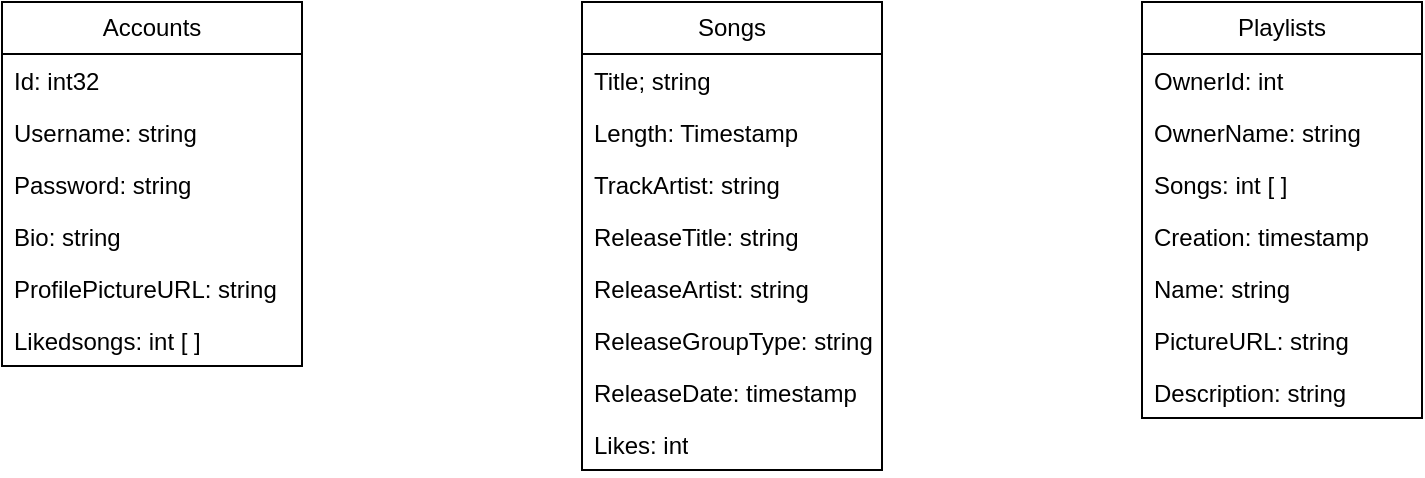 <mxfile version="21.7.2" type="device">
  <diagram name="Page-1" id="iwbGI_JeUyxvdNZRLU1a">
    <mxGraphModel dx="1434" dy="789" grid="1" gridSize="10" guides="1" tooltips="1" connect="1" arrows="1" fold="1" page="1" pageScale="1" pageWidth="850" pageHeight="1100" math="0" shadow="0">
      <root>
        <mxCell id="0" />
        <mxCell id="1" parent="0" />
        <mxCell id="6Nq-nDw3pPwYsm9VeXMF-14" value="Accounts" style="swimlane;fontStyle=0;childLayout=stackLayout;horizontal=1;startSize=26;fillColor=none;horizontalStack=0;resizeParent=1;resizeParentMax=0;resizeLast=0;collapsible=1;marginBottom=0;whiteSpace=wrap;html=1;" vertex="1" parent="1">
          <mxGeometry x="40" y="40" width="150" height="182" as="geometry" />
        </mxCell>
        <mxCell id="6Nq-nDw3pPwYsm9VeXMF-15" value="Id: int32" style="text;strokeColor=none;fillColor=none;align=left;verticalAlign=top;spacingLeft=4;spacingRight=4;overflow=hidden;rotatable=0;points=[[0,0.5],[1,0.5]];portConstraint=eastwest;whiteSpace=wrap;html=1;" vertex="1" parent="6Nq-nDw3pPwYsm9VeXMF-14">
          <mxGeometry y="26" width="150" height="26" as="geometry" />
        </mxCell>
        <mxCell id="6Nq-nDw3pPwYsm9VeXMF-16" value="Username: string" style="text;strokeColor=none;fillColor=none;align=left;verticalAlign=top;spacingLeft=4;spacingRight=4;overflow=hidden;rotatable=0;points=[[0,0.5],[1,0.5]];portConstraint=eastwest;whiteSpace=wrap;html=1;" vertex="1" parent="6Nq-nDw3pPwYsm9VeXMF-14">
          <mxGeometry y="52" width="150" height="26" as="geometry" />
        </mxCell>
        <mxCell id="6Nq-nDw3pPwYsm9VeXMF-17" value="Password: string" style="text;strokeColor=none;fillColor=none;align=left;verticalAlign=top;spacingLeft=4;spacingRight=4;overflow=hidden;rotatable=0;points=[[0,0.5],[1,0.5]];portConstraint=eastwest;whiteSpace=wrap;html=1;" vertex="1" parent="6Nq-nDw3pPwYsm9VeXMF-14">
          <mxGeometry y="78" width="150" height="26" as="geometry" />
        </mxCell>
        <mxCell id="6Nq-nDw3pPwYsm9VeXMF-26" value="Bio: string" style="text;strokeColor=none;fillColor=none;align=left;verticalAlign=top;spacingLeft=4;spacingRight=4;overflow=hidden;rotatable=0;points=[[0,0.5],[1,0.5]];portConstraint=eastwest;whiteSpace=wrap;html=1;" vertex="1" parent="6Nq-nDw3pPwYsm9VeXMF-14">
          <mxGeometry y="104" width="150" height="26" as="geometry" />
        </mxCell>
        <mxCell id="6Nq-nDw3pPwYsm9VeXMF-27" value="ProfilePictureURL: string" style="text;strokeColor=none;fillColor=none;align=left;verticalAlign=top;spacingLeft=4;spacingRight=4;overflow=hidden;rotatable=0;points=[[0,0.5],[1,0.5]];portConstraint=eastwest;whiteSpace=wrap;html=1;" vertex="1" parent="6Nq-nDw3pPwYsm9VeXMF-14">
          <mxGeometry y="130" width="150" height="26" as="geometry" />
        </mxCell>
        <mxCell id="6Nq-nDw3pPwYsm9VeXMF-28" value="Likedsongs: int [ ]" style="text;strokeColor=none;fillColor=none;align=left;verticalAlign=top;spacingLeft=4;spacingRight=4;overflow=hidden;rotatable=0;points=[[0,0.5],[1,0.5]];portConstraint=eastwest;whiteSpace=wrap;html=1;" vertex="1" parent="6Nq-nDw3pPwYsm9VeXMF-14">
          <mxGeometry y="156" width="150" height="26" as="geometry" />
        </mxCell>
        <mxCell id="6Nq-nDw3pPwYsm9VeXMF-18" value="Songs" style="swimlane;fontStyle=0;childLayout=stackLayout;horizontal=1;startSize=26;fillColor=none;horizontalStack=0;resizeParent=1;resizeParentMax=0;resizeLast=0;collapsible=1;marginBottom=0;whiteSpace=wrap;html=1;" vertex="1" parent="1">
          <mxGeometry x="330" y="40" width="150" height="234" as="geometry" />
        </mxCell>
        <mxCell id="6Nq-nDw3pPwYsm9VeXMF-19" value="Title; string " style="text;strokeColor=none;fillColor=none;align=left;verticalAlign=top;spacingLeft=4;spacingRight=4;overflow=hidden;rotatable=0;points=[[0,0.5],[1,0.5]];portConstraint=eastwest;whiteSpace=wrap;html=1;" vertex="1" parent="6Nq-nDw3pPwYsm9VeXMF-18">
          <mxGeometry y="26" width="150" height="26" as="geometry" />
        </mxCell>
        <mxCell id="6Nq-nDw3pPwYsm9VeXMF-20" value="Length: Timestamp" style="text;strokeColor=none;fillColor=none;align=left;verticalAlign=top;spacingLeft=4;spacingRight=4;overflow=hidden;rotatable=0;points=[[0,0.5],[1,0.5]];portConstraint=eastwest;whiteSpace=wrap;html=1;" vertex="1" parent="6Nq-nDw3pPwYsm9VeXMF-18">
          <mxGeometry y="52" width="150" height="26" as="geometry" />
        </mxCell>
        <mxCell id="6Nq-nDw3pPwYsm9VeXMF-21" value="TrackArtist: string" style="text;strokeColor=none;fillColor=none;align=left;verticalAlign=top;spacingLeft=4;spacingRight=4;overflow=hidden;rotatable=0;points=[[0,0.5],[1,0.5]];portConstraint=eastwest;whiteSpace=wrap;html=1;" vertex="1" parent="6Nq-nDw3pPwYsm9VeXMF-18">
          <mxGeometry y="78" width="150" height="26" as="geometry" />
        </mxCell>
        <mxCell id="6Nq-nDw3pPwYsm9VeXMF-29" value="ReleaseTitle: string" style="text;strokeColor=none;fillColor=none;align=left;verticalAlign=top;spacingLeft=4;spacingRight=4;overflow=hidden;rotatable=0;points=[[0,0.5],[1,0.5]];portConstraint=eastwest;whiteSpace=wrap;html=1;" vertex="1" parent="6Nq-nDw3pPwYsm9VeXMF-18">
          <mxGeometry y="104" width="150" height="26" as="geometry" />
        </mxCell>
        <mxCell id="6Nq-nDw3pPwYsm9VeXMF-30" value="ReleaseArtist: string" style="text;strokeColor=none;fillColor=none;align=left;verticalAlign=top;spacingLeft=4;spacingRight=4;overflow=hidden;rotatable=0;points=[[0,0.5],[1,0.5]];portConstraint=eastwest;whiteSpace=wrap;html=1;" vertex="1" parent="6Nq-nDw3pPwYsm9VeXMF-18">
          <mxGeometry y="130" width="150" height="26" as="geometry" />
        </mxCell>
        <mxCell id="6Nq-nDw3pPwYsm9VeXMF-31" value="ReleaseGroupType: string" style="text;strokeColor=none;fillColor=none;align=left;verticalAlign=top;spacingLeft=4;spacingRight=4;overflow=hidden;rotatable=0;points=[[0,0.5],[1,0.5]];portConstraint=eastwest;whiteSpace=wrap;html=1;" vertex="1" parent="6Nq-nDw3pPwYsm9VeXMF-18">
          <mxGeometry y="156" width="150" height="26" as="geometry" />
        </mxCell>
        <mxCell id="6Nq-nDw3pPwYsm9VeXMF-32" value="ReleaseDate: timestamp" style="text;strokeColor=none;fillColor=none;align=left;verticalAlign=top;spacingLeft=4;spacingRight=4;overflow=hidden;rotatable=0;points=[[0,0.5],[1,0.5]];portConstraint=eastwest;whiteSpace=wrap;html=1;" vertex="1" parent="6Nq-nDw3pPwYsm9VeXMF-18">
          <mxGeometry y="182" width="150" height="26" as="geometry" />
        </mxCell>
        <mxCell id="6Nq-nDw3pPwYsm9VeXMF-33" value="Likes: int" style="text;strokeColor=none;fillColor=none;align=left;verticalAlign=top;spacingLeft=4;spacingRight=4;overflow=hidden;rotatable=0;points=[[0,0.5],[1,0.5]];portConstraint=eastwest;whiteSpace=wrap;html=1;" vertex="1" parent="6Nq-nDw3pPwYsm9VeXMF-18">
          <mxGeometry y="208" width="150" height="26" as="geometry" />
        </mxCell>
        <mxCell id="6Nq-nDw3pPwYsm9VeXMF-22" value="Playlists" style="swimlane;fontStyle=0;childLayout=stackLayout;horizontal=1;startSize=26;fillColor=none;horizontalStack=0;resizeParent=1;resizeParentMax=0;resizeLast=0;collapsible=1;marginBottom=0;whiteSpace=wrap;html=1;" vertex="1" parent="1">
          <mxGeometry x="610" y="40" width="140" height="208" as="geometry" />
        </mxCell>
        <mxCell id="6Nq-nDw3pPwYsm9VeXMF-24" value="OwnerId: int" style="text;strokeColor=none;fillColor=none;align=left;verticalAlign=top;spacingLeft=4;spacingRight=4;overflow=hidden;rotatable=0;points=[[0,0.5],[1,0.5]];portConstraint=eastwest;whiteSpace=wrap;html=1;" vertex="1" parent="6Nq-nDw3pPwYsm9VeXMF-22">
          <mxGeometry y="26" width="140" height="26" as="geometry" />
        </mxCell>
        <mxCell id="6Nq-nDw3pPwYsm9VeXMF-25" value="OwnerName: string" style="text;strokeColor=none;fillColor=none;align=left;verticalAlign=top;spacingLeft=4;spacingRight=4;overflow=hidden;rotatable=0;points=[[0,0.5],[1,0.5]];portConstraint=eastwest;whiteSpace=wrap;html=1;" vertex="1" parent="6Nq-nDw3pPwYsm9VeXMF-22">
          <mxGeometry y="52" width="140" height="26" as="geometry" />
        </mxCell>
        <mxCell id="6Nq-nDw3pPwYsm9VeXMF-23" value="Songs: int [ ]" style="text;strokeColor=none;fillColor=none;align=left;verticalAlign=top;spacingLeft=4;spacingRight=4;overflow=hidden;rotatable=0;points=[[0,0.5],[1,0.5]];portConstraint=eastwest;whiteSpace=wrap;html=1;" vertex="1" parent="6Nq-nDw3pPwYsm9VeXMF-22">
          <mxGeometry y="78" width="140" height="26" as="geometry" />
        </mxCell>
        <mxCell id="6Nq-nDw3pPwYsm9VeXMF-34" value="Creation: timestamp" style="text;strokeColor=none;fillColor=none;align=left;verticalAlign=top;spacingLeft=4;spacingRight=4;overflow=hidden;rotatable=0;points=[[0,0.5],[1,0.5]];portConstraint=eastwest;whiteSpace=wrap;html=1;" vertex="1" parent="6Nq-nDw3pPwYsm9VeXMF-22">
          <mxGeometry y="104" width="140" height="26" as="geometry" />
        </mxCell>
        <mxCell id="6Nq-nDw3pPwYsm9VeXMF-35" value="Name: string" style="text;strokeColor=none;fillColor=none;align=left;verticalAlign=top;spacingLeft=4;spacingRight=4;overflow=hidden;rotatable=0;points=[[0,0.5],[1,0.5]];portConstraint=eastwest;whiteSpace=wrap;html=1;" vertex="1" parent="6Nq-nDw3pPwYsm9VeXMF-22">
          <mxGeometry y="130" width="140" height="26" as="geometry" />
        </mxCell>
        <mxCell id="6Nq-nDw3pPwYsm9VeXMF-36" value="PictureURL: string" style="text;strokeColor=none;fillColor=none;align=left;verticalAlign=top;spacingLeft=4;spacingRight=4;overflow=hidden;rotatable=0;points=[[0,0.5],[1,0.5]];portConstraint=eastwest;whiteSpace=wrap;html=1;" vertex="1" parent="6Nq-nDw3pPwYsm9VeXMF-22">
          <mxGeometry y="156" width="140" height="26" as="geometry" />
        </mxCell>
        <mxCell id="6Nq-nDw3pPwYsm9VeXMF-37" value="Description: string" style="text;strokeColor=none;fillColor=none;align=left;verticalAlign=top;spacingLeft=4;spacingRight=4;overflow=hidden;rotatable=0;points=[[0,0.5],[1,0.5]];portConstraint=eastwest;whiteSpace=wrap;html=1;" vertex="1" parent="6Nq-nDw3pPwYsm9VeXMF-22">
          <mxGeometry y="182" width="140" height="26" as="geometry" />
        </mxCell>
      </root>
    </mxGraphModel>
  </diagram>
</mxfile>
